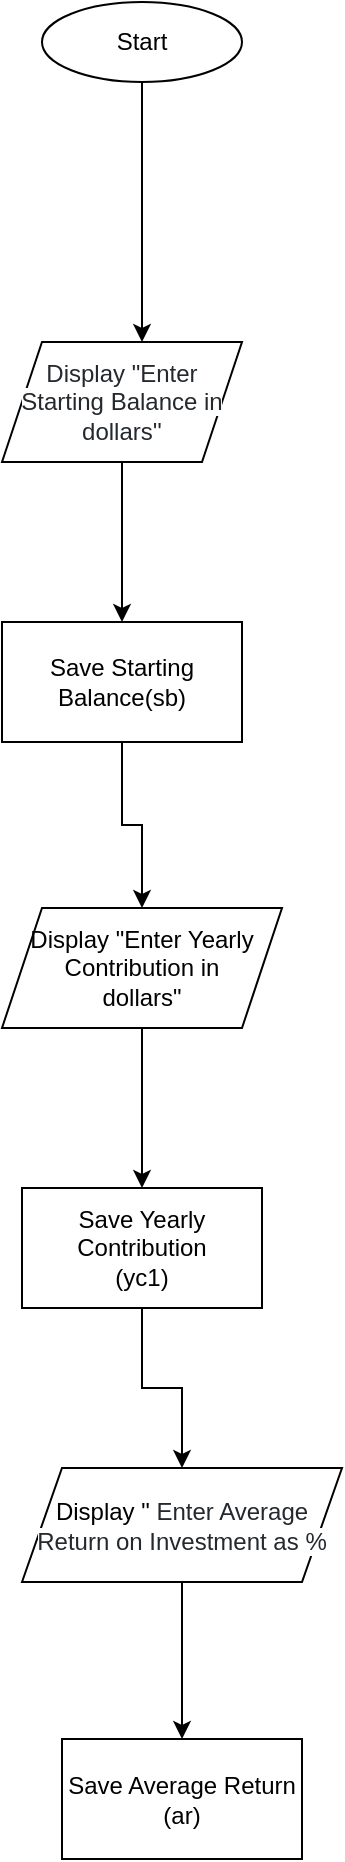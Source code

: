 <mxfile version="13.6.9" type="github">
  <diagram id="ovtI3kvPQnSv_diHjYjg" name="Page-1">
    <mxGraphModel dx="1032" dy="548" grid="1" gridSize="10" guides="1" tooltips="1" connect="1" arrows="1" fold="1" page="1" pageScale="1" pageWidth="850" pageHeight="1100" math="0" shadow="0">
      <root>
        <mxCell id="0" />
        <mxCell id="1" parent="0" />
        <mxCell id="vNmvQs24orC51QFKWI_Z-5" value="" style="edgeStyle=orthogonalEdgeStyle;rounded=0;orthogonalLoop=1;jettySize=auto;html=1;" parent="1" source="vNmvQs24orC51QFKWI_Z-1" edge="1">
          <mxGeometry relative="1" as="geometry">
            <mxPoint x="140" y="290" as="targetPoint" />
            <Array as="points">
              <mxPoint x="140" y="250" />
            </Array>
          </mxGeometry>
        </mxCell>
        <mxCell id="vNmvQs24orC51QFKWI_Z-1" value="Start" style="ellipse;whiteSpace=wrap;html=1;" parent="1" vertex="1">
          <mxGeometry x="90" y="120" width="100" height="40" as="geometry" />
        </mxCell>
        <mxCell id="WoGMMZkuU9i0fPheh7HE-2" value="" style="edgeStyle=orthogonalEdgeStyle;rounded=0;orthogonalLoop=1;jettySize=auto;html=1;" edge="1" parent="1" source="vNmvQs24orC51QFKWI_Z-7" target="WoGMMZkuU9i0fPheh7HE-1">
          <mxGeometry relative="1" as="geometry" />
        </mxCell>
        <mxCell id="vNmvQs24orC51QFKWI_Z-7" value="&lt;font color=&quot;#24292e&quot;&gt;&lt;span style=&quot;background-color: rgb(255 , 255 , 255)&quot;&gt;Display &quot;&lt;/span&gt;&lt;/font&gt;&lt;span style=&quot;color: rgb(36 , 41 , 46) ; font-family: , &amp;#34;consolas&amp;#34; , &amp;#34;liberation mono&amp;#34; , &amp;#34;menlo&amp;#34; , monospace ; background-color: rgb(255 , 255 , 255)&quot;&gt;Enter Starting Balance in dollars&#39;&#39;&lt;/span&gt;" style="shape=parallelogram;perimeter=parallelogramPerimeter;whiteSpace=wrap;html=1;fixedSize=1;" parent="1" vertex="1">
          <mxGeometry x="70" y="290" width="120" height="60" as="geometry" />
        </mxCell>
        <mxCell id="WoGMMZkuU9i0fPheh7HE-4" value="" style="edgeStyle=orthogonalEdgeStyle;rounded=0;orthogonalLoop=1;jettySize=auto;html=1;" edge="1" parent="1" source="WoGMMZkuU9i0fPheh7HE-1" target="WoGMMZkuU9i0fPheh7HE-3">
          <mxGeometry relative="1" as="geometry" />
        </mxCell>
        <mxCell id="WoGMMZkuU9i0fPheh7HE-1" value="Save Starting Balance(sb)" style="whiteSpace=wrap;html=1;" vertex="1" parent="1">
          <mxGeometry x="70" y="430" width="120" height="60" as="geometry" />
        </mxCell>
        <mxCell id="WoGMMZkuU9i0fPheh7HE-7" value="" style="edgeStyle=orthogonalEdgeStyle;rounded=0;orthogonalLoop=1;jettySize=auto;html=1;" edge="1" parent="1" source="WoGMMZkuU9i0fPheh7HE-3" target="WoGMMZkuU9i0fPheh7HE-6">
          <mxGeometry relative="1" as="geometry" />
        </mxCell>
        <mxCell id="WoGMMZkuU9i0fPheh7HE-3" value="Display &quot;Enter Yearly&lt;br&gt;Contribution in &lt;br&gt;dollars&quot;" style="shape=parallelogram;perimeter=parallelogramPerimeter;whiteSpace=wrap;html=1;fixedSize=1;" vertex="1" parent="1">
          <mxGeometry x="70" y="573" width="140" height="60" as="geometry" />
        </mxCell>
        <mxCell id="WoGMMZkuU9i0fPheh7HE-9" value="" style="edgeStyle=orthogonalEdgeStyle;rounded=0;orthogonalLoop=1;jettySize=auto;html=1;" edge="1" parent="1" source="WoGMMZkuU9i0fPheh7HE-6" target="WoGMMZkuU9i0fPheh7HE-8">
          <mxGeometry relative="1" as="geometry" />
        </mxCell>
        <mxCell id="WoGMMZkuU9i0fPheh7HE-6" value="Save Yearly Contribution&lt;br&gt;(yc1)" style="whiteSpace=wrap;html=1;" vertex="1" parent="1">
          <mxGeometry x="80" y="713" width="120" height="60" as="geometry" />
        </mxCell>
        <mxCell id="WoGMMZkuU9i0fPheh7HE-11" value="" style="edgeStyle=orthogonalEdgeStyle;rounded=0;orthogonalLoop=1;jettySize=auto;html=1;" edge="1" parent="1" source="WoGMMZkuU9i0fPheh7HE-8" target="WoGMMZkuU9i0fPheh7HE-10">
          <mxGeometry relative="1" as="geometry" />
        </mxCell>
        <mxCell id="WoGMMZkuU9i0fPheh7HE-8" value="Display &quot;&amp;nbsp;&lt;span style=&quot;color: rgb(36 , 41 , 46) ; font-family: , &amp;#34;consolas&amp;#34; , &amp;#34;liberation mono&amp;#34; , &amp;#34;menlo&amp;#34; , monospace ; background-color: rgb(255 , 255 , 255)&quot;&gt;Enter Average Return on Investment as %&lt;/span&gt;" style="shape=parallelogram;perimeter=parallelogramPerimeter;whiteSpace=wrap;html=1;fixedSize=1;" vertex="1" parent="1">
          <mxGeometry x="80" y="853" width="160" height="57" as="geometry" />
        </mxCell>
        <mxCell id="WoGMMZkuU9i0fPheh7HE-10" value="Save Average Return&lt;br&gt;(ar)" style="whiteSpace=wrap;html=1;" vertex="1" parent="1">
          <mxGeometry x="100" y="988.5" width="120" height="60" as="geometry" />
        </mxCell>
      </root>
    </mxGraphModel>
  </diagram>
</mxfile>
